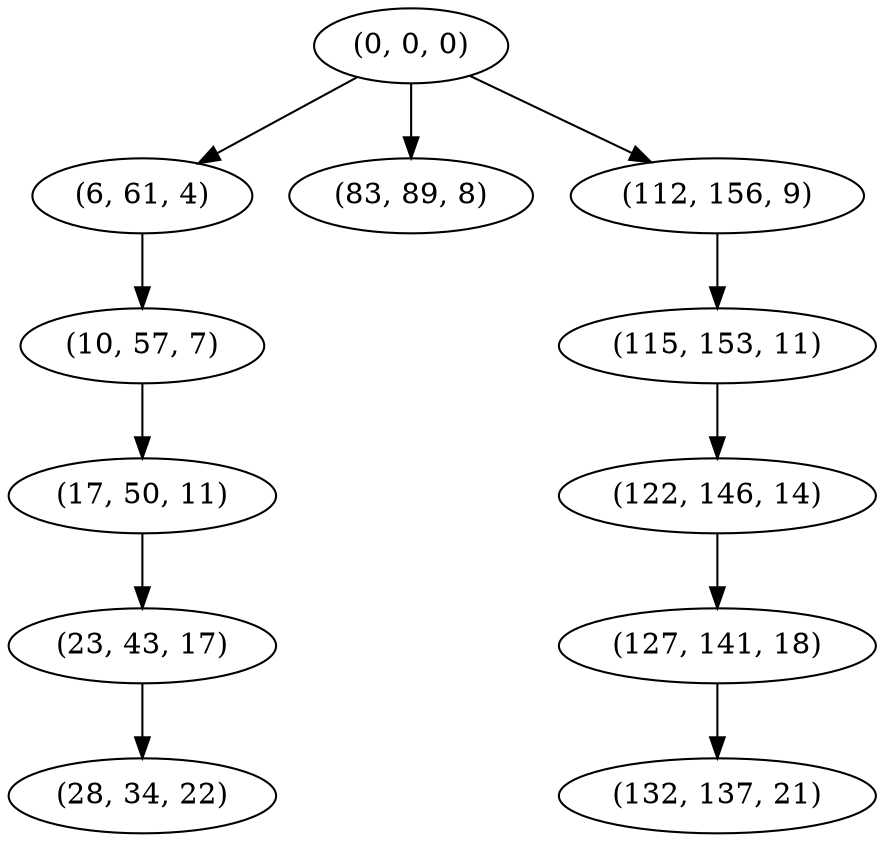 digraph tree {
    "(0, 0, 0)";
    "(6, 61, 4)";
    "(10, 57, 7)";
    "(17, 50, 11)";
    "(23, 43, 17)";
    "(28, 34, 22)";
    "(83, 89, 8)";
    "(112, 156, 9)";
    "(115, 153, 11)";
    "(122, 146, 14)";
    "(127, 141, 18)";
    "(132, 137, 21)";
    "(0, 0, 0)" -> "(6, 61, 4)";
    "(0, 0, 0)" -> "(83, 89, 8)";
    "(0, 0, 0)" -> "(112, 156, 9)";
    "(6, 61, 4)" -> "(10, 57, 7)";
    "(10, 57, 7)" -> "(17, 50, 11)";
    "(17, 50, 11)" -> "(23, 43, 17)";
    "(23, 43, 17)" -> "(28, 34, 22)";
    "(112, 156, 9)" -> "(115, 153, 11)";
    "(115, 153, 11)" -> "(122, 146, 14)";
    "(122, 146, 14)" -> "(127, 141, 18)";
    "(127, 141, 18)" -> "(132, 137, 21)";
}
